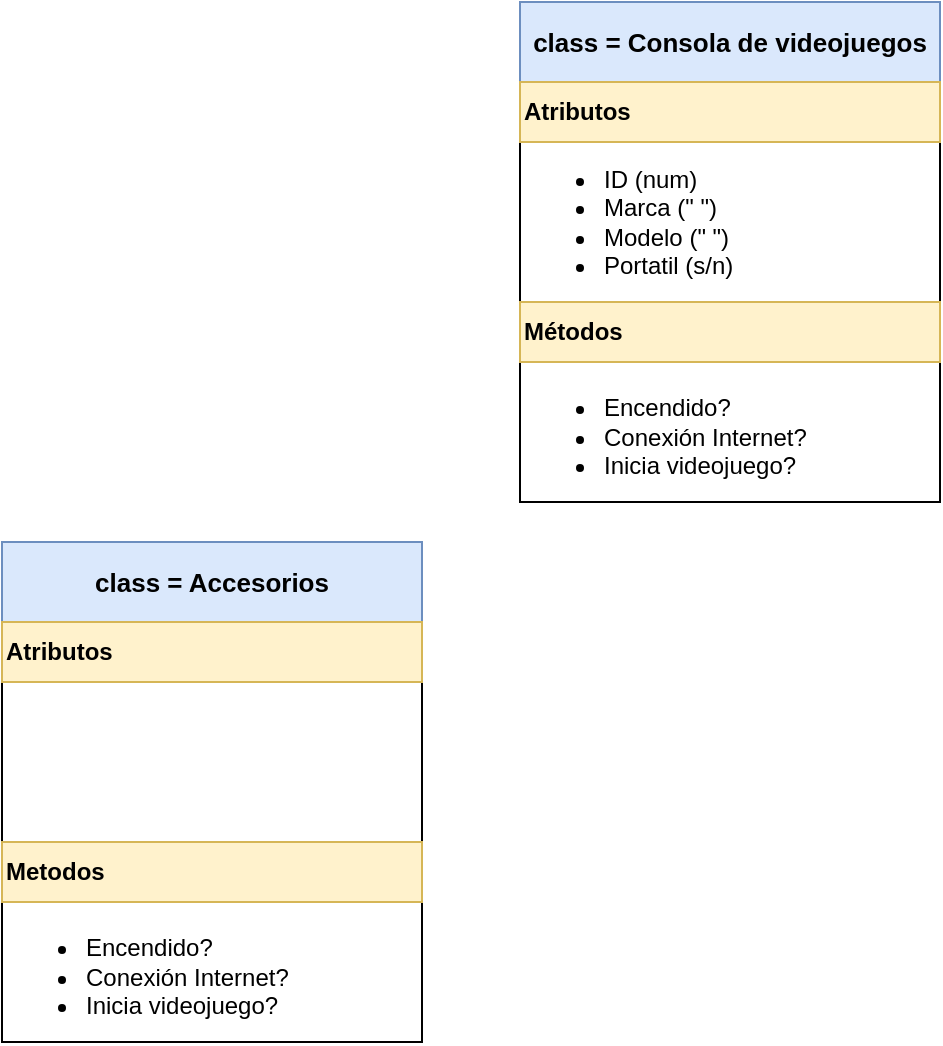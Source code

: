 <mxfile version="20.2.3" type="device"><diagram id="C5RBs43oDa-KdzZeNtuy" name="Page-1"><mxGraphModel dx="868" dy="450" grid="1" gridSize="10" guides="1" tooltips="1" connect="1" arrows="1" fold="1" page="1" pageScale="1" pageWidth="827" pageHeight="1169" math="0" shadow="0"><root><mxCell id="WIyWlLk6GJQsqaUBKTNV-0"/><mxCell id="WIyWlLk6GJQsqaUBKTNV-1" parent="WIyWlLk6GJQsqaUBKTNV-0"/><mxCell id="QJdWT_nAWfKt6uJycHv9-47" value="" style="group" vertex="1" connectable="0" parent="WIyWlLk6GJQsqaUBKTNV-1"><mxGeometry x="309" y="30" width="210" height="250" as="geometry"/></mxCell><mxCell id="QJdWT_nAWfKt6uJycHv9-34" value="" style="rounded=0;whiteSpace=wrap;html=1;fontSize=14;" vertex="1" parent="QJdWT_nAWfKt6uJycHv9-47"><mxGeometry y="40" width="210" height="110" as="geometry"/></mxCell><mxCell id="QJdWT_nAWfKt6uJycHv9-1" value="" style="rounded=0;whiteSpace=wrap;html=1;" vertex="1" parent="QJdWT_nAWfKt6uJycHv9-47"><mxGeometry width="210" height="250" as="geometry"/></mxCell><mxCell id="QJdWT_nAWfKt6uJycHv9-2" value="&lt;font size=&quot;1&quot; style=&quot;&quot;&gt;&lt;b style=&quot;font-size: 13px;&quot;&gt;class = Consola de videojuegos&lt;/b&gt;&lt;/font&gt;" style="rounded=0;whiteSpace=wrap;html=1;fillColor=#dae8fc;strokeColor=#6c8ebf;" vertex="1" parent="QJdWT_nAWfKt6uJycHv9-47"><mxGeometry width="210" height="40" as="geometry"/></mxCell><mxCell id="QJdWT_nAWfKt6uJycHv9-3" value="&lt;b&gt;Atributos&lt;/b&gt;" style="rounded=0;whiteSpace=wrap;html=1;align=left;fillColor=#fff2cc;strokeColor=#d6b656;" vertex="1" parent="QJdWT_nAWfKt6uJycHv9-47"><mxGeometry y="40" width="210" height="30" as="geometry"/></mxCell><mxCell id="QJdWT_nAWfKt6uJycHv9-45" value="&lt;b&gt;Métodos&lt;/b&gt;" style="rounded=0;whiteSpace=wrap;html=1;align=left;fillColor=#fff2cc;strokeColor=#d6b656;" vertex="1" parent="QJdWT_nAWfKt6uJycHv9-47"><mxGeometry y="150" width="210" height="30" as="geometry"/></mxCell><mxCell id="QJdWT_nAWfKt6uJycHv9-46" value="&lt;br&gt;&lt;ul&gt;&lt;li&gt;Encendido?&lt;/li&gt;&lt;li&gt;Conexión Internet?&lt;/li&gt;&lt;li&gt;Inicia videojuego?&lt;/li&gt;&lt;/ul&gt;" style="text;html=1;strokeColor=none;fillColor=none;align=left;verticalAlign=middle;whiteSpace=wrap;rounded=0;fontSize=12;" vertex="1" parent="QJdWT_nAWfKt6uJycHv9-47"><mxGeometry y="180" width="210" height="60" as="geometry"/></mxCell><mxCell id="QJdWT_nAWfKt6uJycHv9-44" value="&lt;ul style=&quot;font-size: 12px;&quot;&gt;&lt;li&gt;ID (num)&lt;/li&gt;&lt;li&gt;Marca (&quot; &quot;)&lt;/li&gt;&lt;li&gt;Modelo (&quot; &quot;)&lt;/li&gt;&lt;li&gt;Portatil (s/n)&lt;/li&gt;&lt;/ul&gt;" style="text;html=1;strokeColor=none;fillColor=none;align=left;verticalAlign=middle;whiteSpace=wrap;rounded=0;fontSize=14;" vertex="1" parent="QJdWT_nAWfKt6uJycHv9-47"><mxGeometry y="70" width="210" height="80" as="geometry"/></mxCell><mxCell id="QJdWT_nAWfKt6uJycHv9-48" value="" style="group" vertex="1" connectable="0" parent="WIyWlLk6GJQsqaUBKTNV-1"><mxGeometry x="50" y="300" width="210" height="250" as="geometry"/></mxCell><mxCell id="QJdWT_nAWfKt6uJycHv9-49" value="" style="rounded=0;whiteSpace=wrap;html=1;fontSize=14;" vertex="1" parent="QJdWT_nAWfKt6uJycHv9-48"><mxGeometry y="40" width="210" height="110" as="geometry"/></mxCell><mxCell id="QJdWT_nAWfKt6uJycHv9-50" value="" style="rounded=0;whiteSpace=wrap;html=1;" vertex="1" parent="QJdWT_nAWfKt6uJycHv9-48"><mxGeometry width="210" height="250" as="geometry"/></mxCell><mxCell id="QJdWT_nAWfKt6uJycHv9-51" value="&lt;font size=&quot;1&quot; style=&quot;&quot;&gt;&lt;b style=&quot;font-size: 13px;&quot;&gt;class = Accesorios&lt;/b&gt;&lt;/font&gt;" style="rounded=0;whiteSpace=wrap;html=1;fillColor=#dae8fc;strokeColor=#6c8ebf;" vertex="1" parent="QJdWT_nAWfKt6uJycHv9-48"><mxGeometry width="210" height="40" as="geometry"/></mxCell><mxCell id="QJdWT_nAWfKt6uJycHv9-52" value="&lt;b&gt;Atributos&lt;/b&gt;" style="rounded=0;whiteSpace=wrap;html=1;align=left;fillColor=#fff2cc;strokeColor=#d6b656;" vertex="1" parent="QJdWT_nAWfKt6uJycHv9-48"><mxGeometry y="40" width="210" height="30" as="geometry"/></mxCell><mxCell id="QJdWT_nAWfKt6uJycHv9-53" value="&lt;b&gt;Metodos&lt;/b&gt;" style="rounded=0;whiteSpace=wrap;html=1;align=left;fillColor=#fff2cc;strokeColor=#d6b656;" vertex="1" parent="QJdWT_nAWfKt6uJycHv9-48"><mxGeometry y="150" width="210" height="30" as="geometry"/></mxCell><mxCell id="QJdWT_nAWfKt6uJycHv9-54" value="&lt;br&gt;&lt;ul&gt;&lt;li&gt;Encendido?&lt;/li&gt;&lt;li&gt;Conexión Internet?&lt;/li&gt;&lt;li&gt;Inicia videojuego?&lt;/li&gt;&lt;/ul&gt;" style="text;html=1;strokeColor=none;fillColor=none;align=left;verticalAlign=middle;whiteSpace=wrap;rounded=0;fontSize=12;" vertex="1" parent="QJdWT_nAWfKt6uJycHv9-48"><mxGeometry y="180" width="210" height="60" as="geometry"/></mxCell><mxCell id="QJdWT_nAWfKt6uJycHv9-55" value="&lt;div&gt;&lt;span style=&quot;font-size: 12px;&quot;&gt;&lt;br&gt;&lt;/span&gt;&lt;/div&gt;" style="text;html=1;strokeColor=none;fillColor=none;align=left;verticalAlign=middle;whiteSpace=wrap;rounded=0;fontSize=14;" vertex="1" parent="QJdWT_nAWfKt6uJycHv9-48"><mxGeometry y="70" width="210" height="80" as="geometry"/></mxCell></root></mxGraphModel></diagram></mxfile>